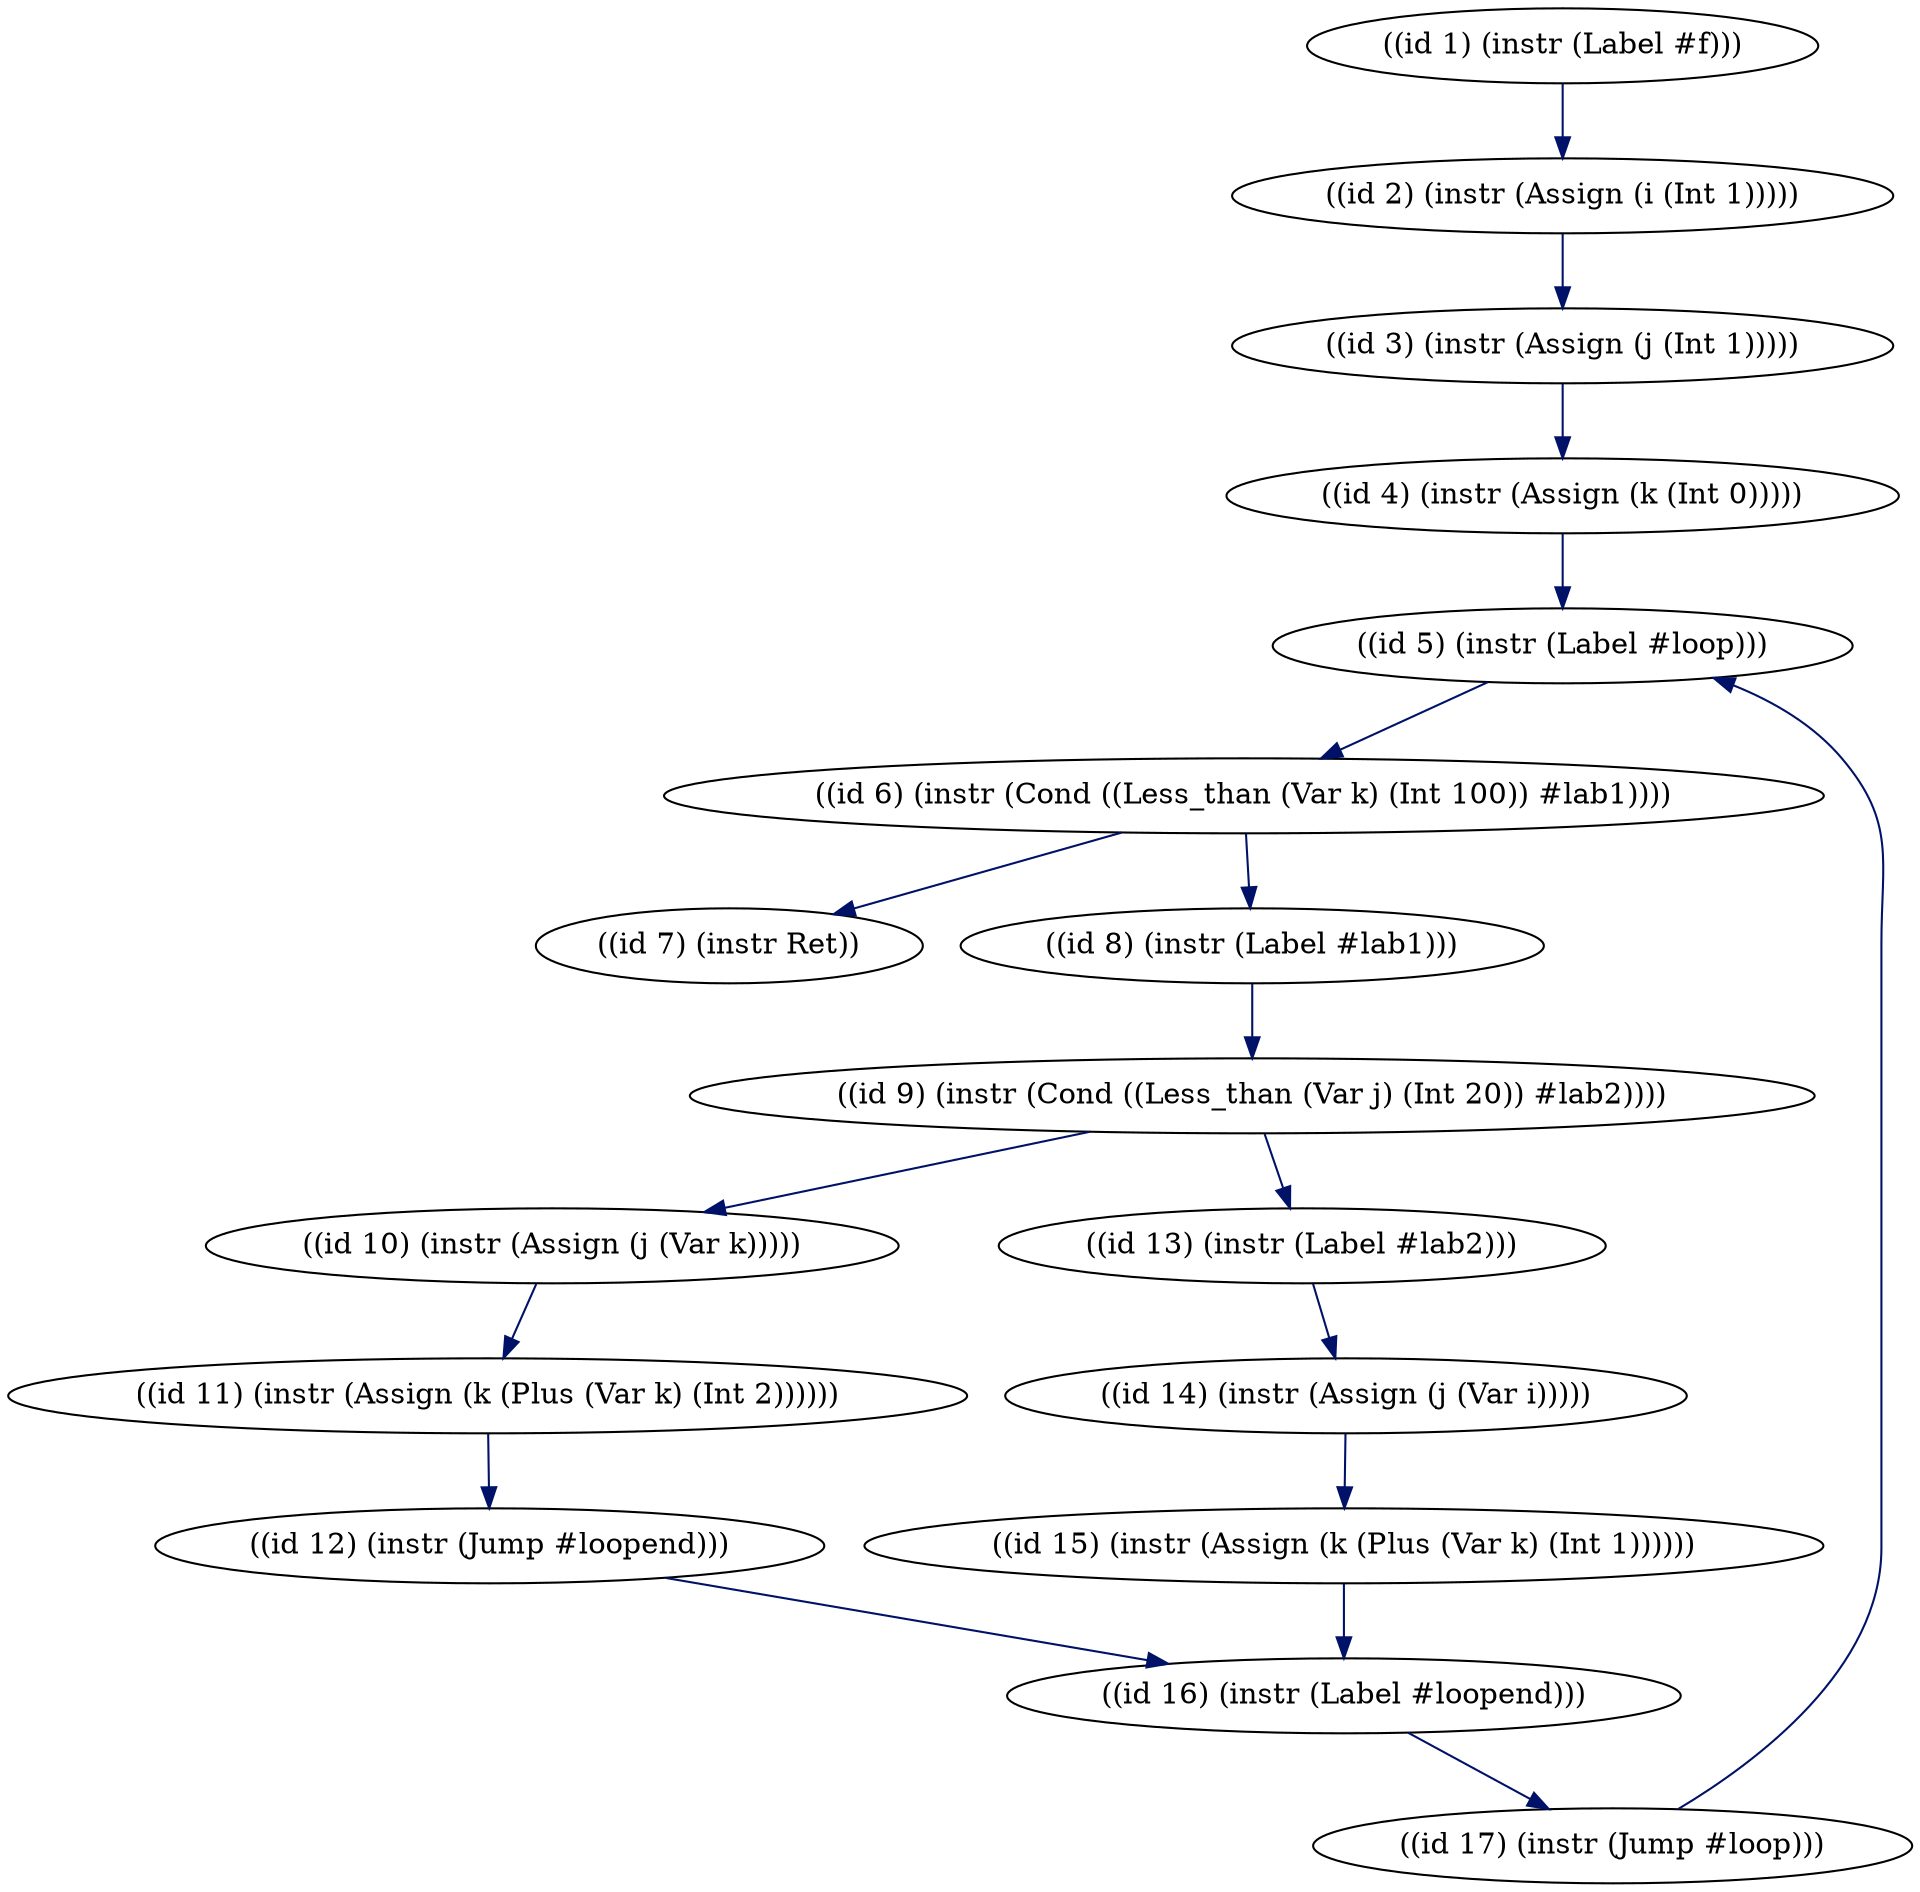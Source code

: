 digraph G {
  -2609136240614377266 [label="((id 1) (instr (Label #f)))", ];
  4005111014598772340 [label="((id 2) (instr (Assign (i (Int 1)))))", ];
  1396078460937419741 [label="((id 3) (instr (Assign (j (Int 1)))))", ];
  -1213116315786261967 [label="((id 4) (instr (Assign (k (Int 0)))))", ];
  -3822126110415902464 [label="((id 5) (instr (Label #loop)))", ];
  2792028467992890898 [label="((id 6) (instr (Cond ((Less_than (Var k) (Int 100)) #lab1))))",
                       ];
  183043141791947107 [label="((id 7) (instr Ret))", ];
  -2426244500714651957 [label="((id 8) (instr (Label #lab1)))", ];
  4188175459428517527 [label="((id 9) (instr (Cond ((Less_than (Var j) (Int 20)) #lab2))))",
                       ];
  1579120067278557813 [label="((id 10) (instr (Assign (j (Var k)))))", ];
  -1030236588910069164 [label="((id 11) (instr (Assign (k (Plus (Var k) (Int 2))))))",
                        ];
  -3639315023559582648 [label="((id 12) (instr (Jump #loopend)))", ];
  2975048923767569969 [label="((id 13) (instr (Label #lab2)))", ];
  366086328681050843 [label="((id 14) (instr (Assign (j (Var i)))))", ];
  -2243330130632233486 [label="((id 15) (instr (Assign (k (Plus (Var k) (Int 1))))))",
                        ];
  4370882992475798914 [label="((id 16) (instr (Label #loopend)))", ];
  1761781652765685196 [label="((id 17) (instr (Jump #loop)))", ];
  
  
  -2609136240614377266 -> 4005111014598772340 [color="#001267", ];
  4005111014598772340 -> 1396078460937419741 [color="#001267", ];
  1396078460937419741 -> -1213116315786261967 [color="#001267", ];
  -1213116315786261967 -> -3822126110415902464 [color="#001267", ];
  -3822126110415902464 -> 2792028467992890898 [color="#001267", ];
  2792028467992890898 -> 183043141791947107 [color="#001267", ];
  2792028467992890898 -> -2426244500714651957 [color="#001267", ];
  -2426244500714651957 -> 4188175459428517527 [color="#001267", ];
  4188175459428517527 -> 1579120067278557813 [color="#001267", ];
  4188175459428517527 -> 2975048923767569969 [color="#001267", ];
  1579120067278557813 -> -1030236588910069164 [color="#001267", ];
  -1030236588910069164 -> -3639315023559582648 [color="#001267", ];
  -3639315023559582648 -> 4370882992475798914 [color="#001267", ];
  2975048923767569969 -> 366086328681050843 [color="#001267", ];
  366086328681050843 -> -2243330130632233486 [color="#001267", ];
  -2243330130632233486 -> 4370882992475798914 [color="#001267", ];
  4370882992475798914 -> 1761781652765685196 [color="#001267", ];
  1761781652765685196 -> -3822126110415902464 [color="#001267", ];
  
  }